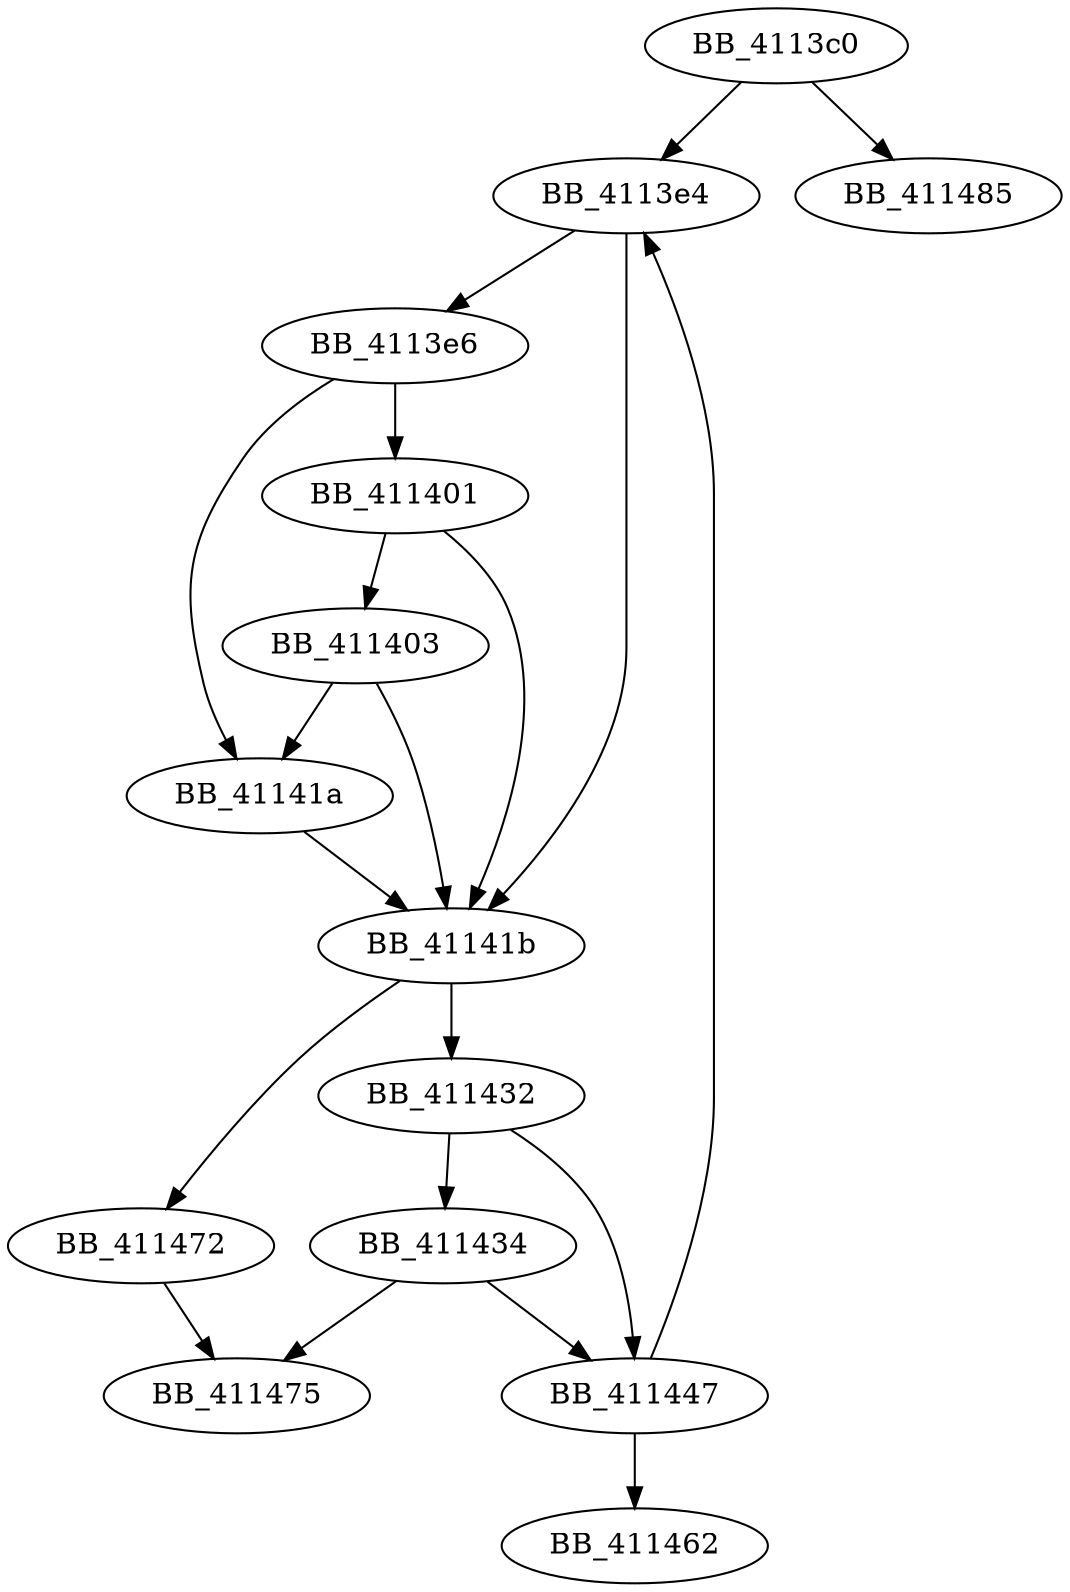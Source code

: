 DiGraph sub_4113C0{
BB_4113c0->BB_4113e4
BB_4113c0->BB_411485
BB_4113e4->BB_4113e6
BB_4113e4->BB_41141b
BB_4113e6->BB_411401
BB_4113e6->BB_41141a
BB_411401->BB_411403
BB_411401->BB_41141b
BB_411403->BB_41141a
BB_411403->BB_41141b
BB_41141a->BB_41141b
BB_41141b->BB_411432
BB_41141b->BB_411472
BB_411432->BB_411434
BB_411432->BB_411447
BB_411434->BB_411447
BB_411434->BB_411475
BB_411447->BB_4113e4
BB_411447->BB_411462
BB_411472->BB_411475
}

